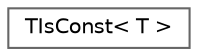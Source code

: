 digraph "Graphical Class Hierarchy"
{
 // INTERACTIVE_SVG=YES
 // LATEX_PDF_SIZE
  bgcolor="transparent";
  edge [fontname=Helvetica,fontsize=10,labelfontname=Helvetica,labelfontsize=10];
  node [fontname=Helvetica,fontsize=10,shape=box,height=0.2,width=0.4];
  rankdir="LR";
  Node0 [id="Node000000",label="TIsConst\< T \>",height=0.2,width=0.4,color="grey40", fillcolor="white", style="filled",URL="$de/d82/structTIsConst.html",tooltip="Traits class which tests if a type is const."];
}
